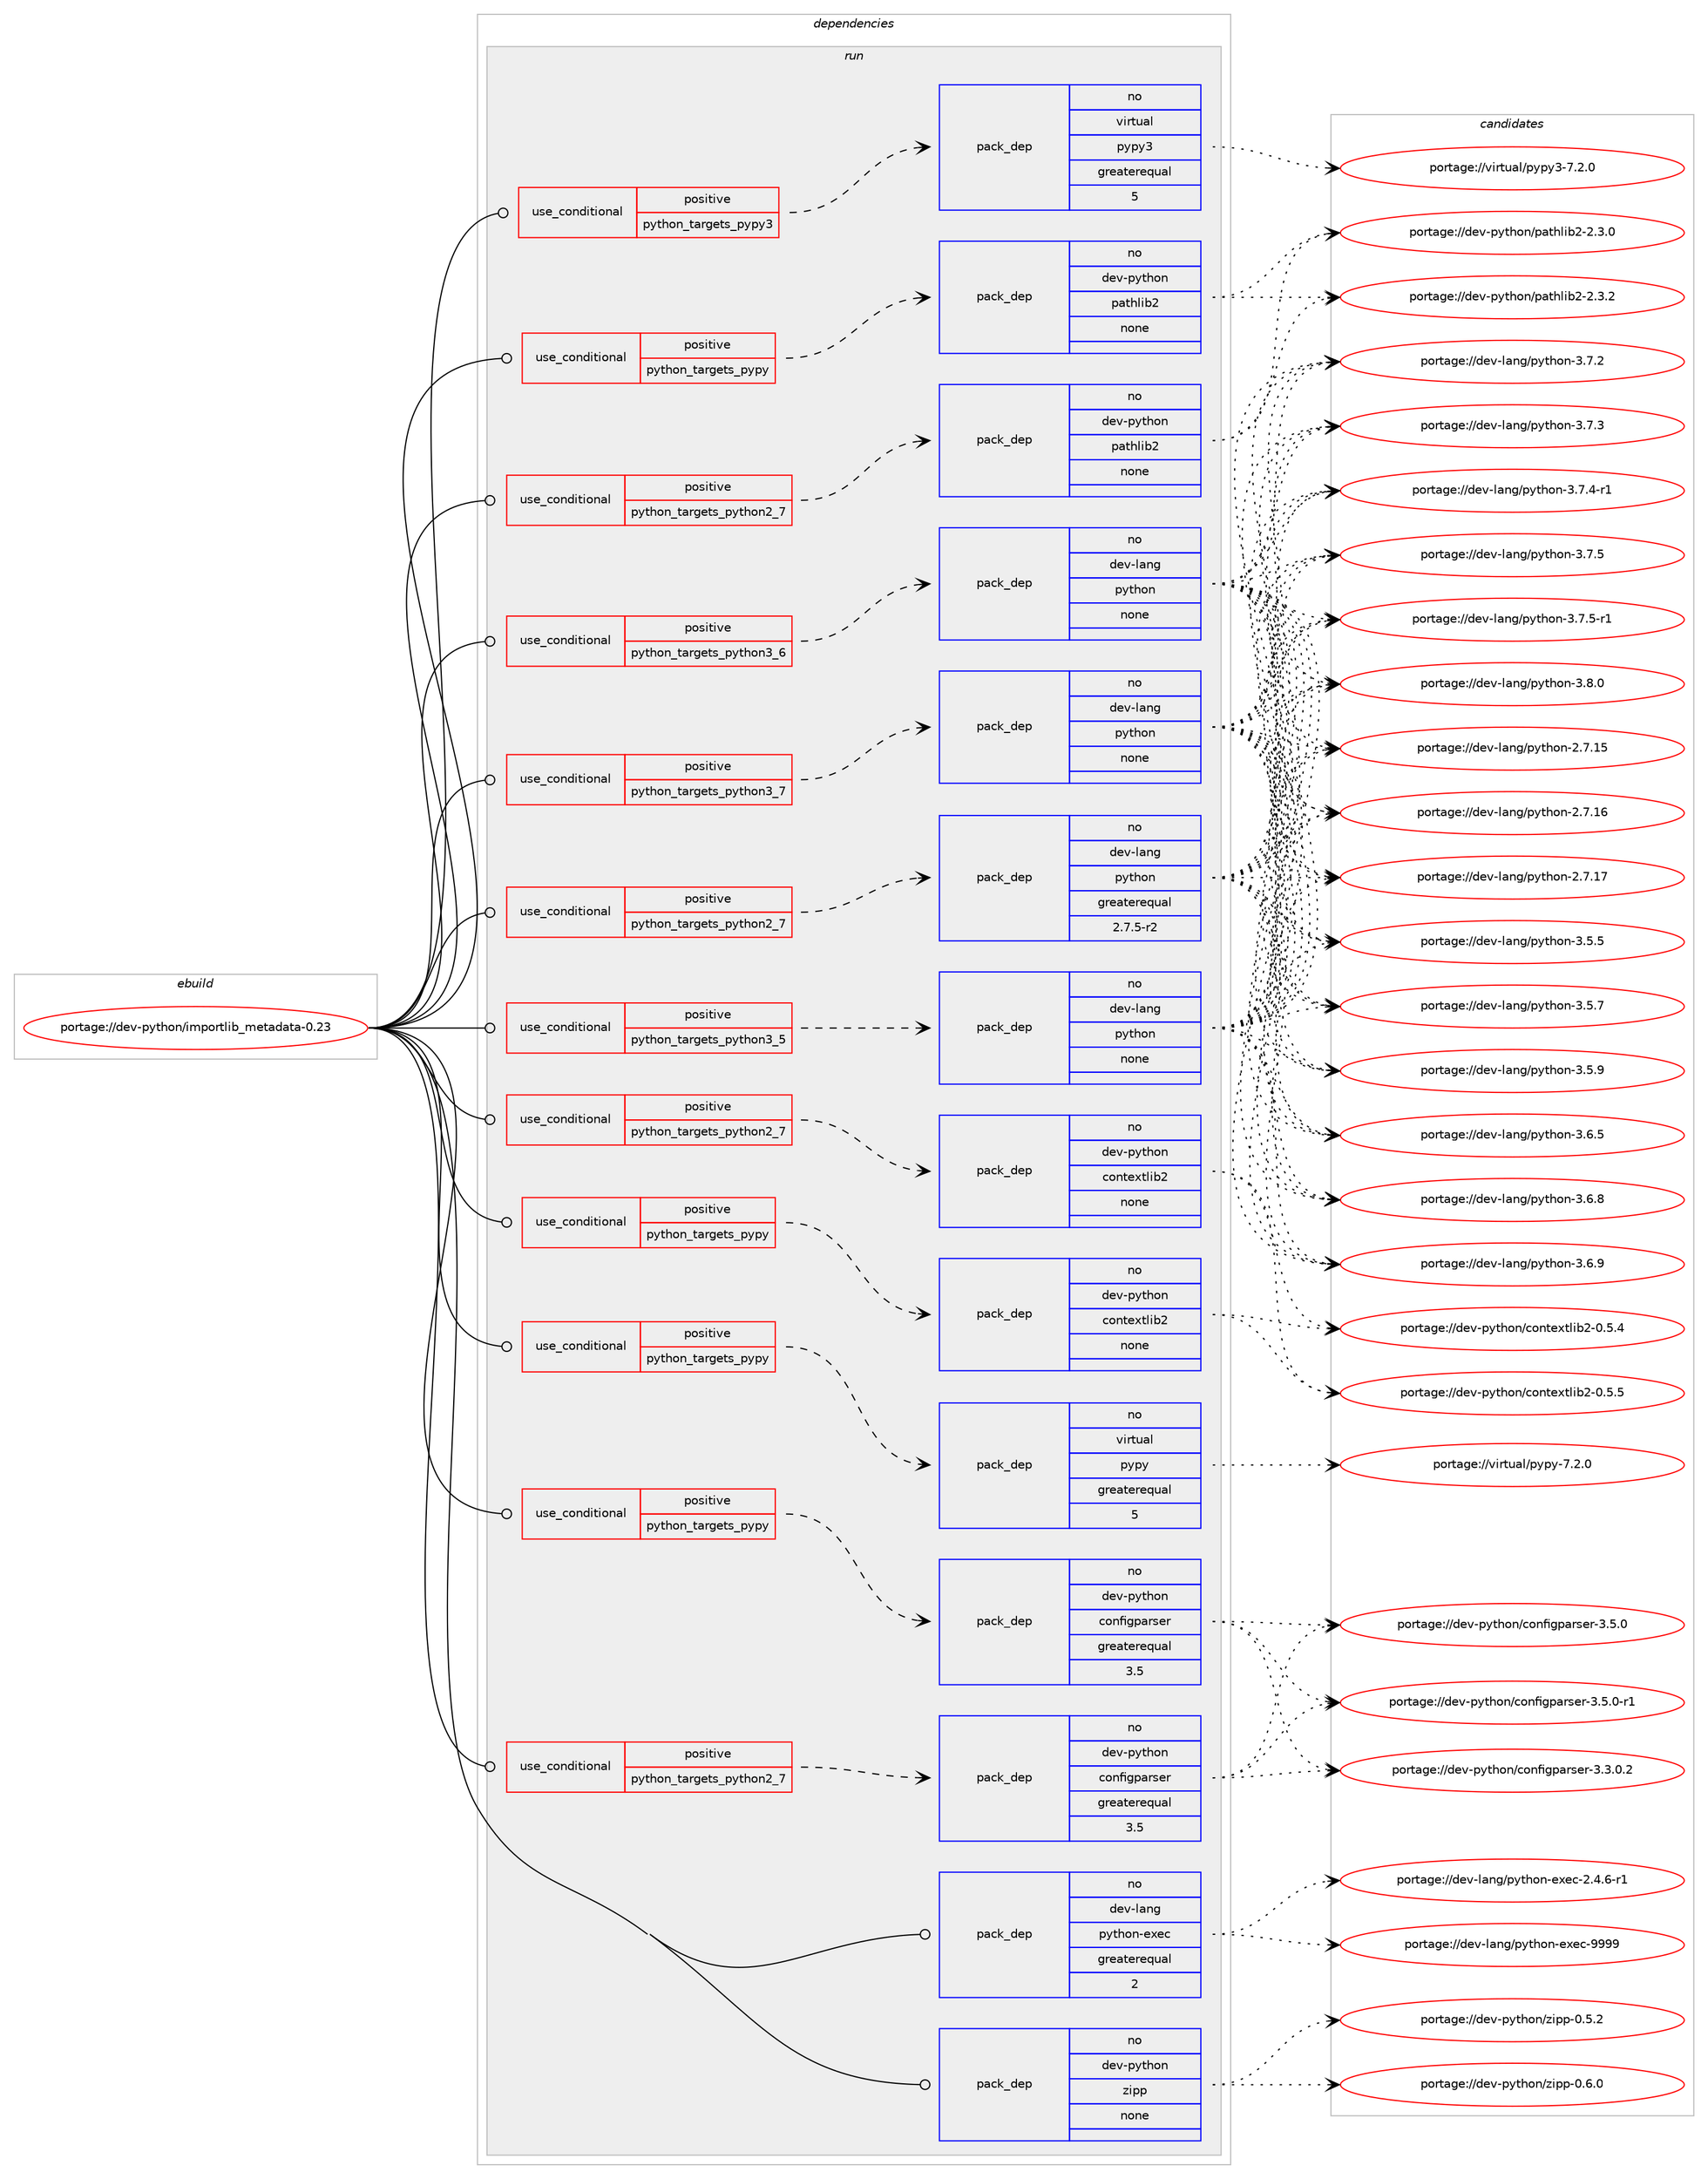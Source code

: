 digraph prolog {

# *************
# Graph options
# *************

newrank=true;
concentrate=true;
compound=true;
graph [rankdir=LR,fontname=Helvetica,fontsize=10,ranksep=1.5];#, ranksep=2.5, nodesep=0.2];
edge  [arrowhead=vee];
node  [fontname=Helvetica,fontsize=10];

# **********
# The ebuild
# **********

subgraph cluster_leftcol {
color=gray;
rank=same;
label=<<i>ebuild</i>>;
id [label="portage://dev-python/importlib_metadata-0.23", color=red, width=4, href="../dev-python/importlib_metadata-0.23.svg"];
}

# ****************
# The dependencies
# ****************

subgraph cluster_midcol {
color=gray;
label=<<i>dependencies</i>>;
subgraph cluster_compile {
fillcolor="#eeeeee";
style=filled;
label=<<i>compile</i>>;
}
subgraph cluster_compileandrun {
fillcolor="#eeeeee";
style=filled;
label=<<i>compile and run</i>>;
}
subgraph cluster_run {
fillcolor="#eeeeee";
style=filled;
label=<<i>run</i>>;
subgraph cond30084 {
dependency144224 [label=<<TABLE BORDER="0" CELLBORDER="1" CELLSPACING="0" CELLPADDING="4"><TR><TD ROWSPAN="3" CELLPADDING="10">use_conditional</TD></TR><TR><TD>positive</TD></TR><TR><TD>python_targets_pypy</TD></TR></TABLE>>, shape=none, color=red];
subgraph pack110820 {
dependency144225 [label=<<TABLE BORDER="0" CELLBORDER="1" CELLSPACING="0" CELLPADDING="4" WIDTH="220"><TR><TD ROWSPAN="6" CELLPADDING="30">pack_dep</TD></TR><TR><TD WIDTH="110">no</TD></TR><TR><TD>dev-python</TD></TR><TR><TD>configparser</TD></TR><TR><TD>greaterequal</TD></TR><TR><TD>3.5</TD></TR></TABLE>>, shape=none, color=blue];
}
dependency144224:e -> dependency144225:w [weight=20,style="dashed",arrowhead="vee"];
}
id:e -> dependency144224:w [weight=20,style="solid",arrowhead="odot"];
subgraph cond30085 {
dependency144226 [label=<<TABLE BORDER="0" CELLBORDER="1" CELLSPACING="0" CELLPADDING="4"><TR><TD ROWSPAN="3" CELLPADDING="10">use_conditional</TD></TR><TR><TD>positive</TD></TR><TR><TD>python_targets_pypy</TD></TR></TABLE>>, shape=none, color=red];
subgraph pack110821 {
dependency144227 [label=<<TABLE BORDER="0" CELLBORDER="1" CELLSPACING="0" CELLPADDING="4" WIDTH="220"><TR><TD ROWSPAN="6" CELLPADDING="30">pack_dep</TD></TR><TR><TD WIDTH="110">no</TD></TR><TR><TD>dev-python</TD></TR><TR><TD>contextlib2</TD></TR><TR><TD>none</TD></TR><TR><TD></TD></TR></TABLE>>, shape=none, color=blue];
}
dependency144226:e -> dependency144227:w [weight=20,style="dashed",arrowhead="vee"];
}
id:e -> dependency144226:w [weight=20,style="solid",arrowhead="odot"];
subgraph cond30086 {
dependency144228 [label=<<TABLE BORDER="0" CELLBORDER="1" CELLSPACING="0" CELLPADDING="4"><TR><TD ROWSPAN="3" CELLPADDING="10">use_conditional</TD></TR><TR><TD>positive</TD></TR><TR><TD>python_targets_pypy</TD></TR></TABLE>>, shape=none, color=red];
subgraph pack110822 {
dependency144229 [label=<<TABLE BORDER="0" CELLBORDER="1" CELLSPACING="0" CELLPADDING="4" WIDTH="220"><TR><TD ROWSPAN="6" CELLPADDING="30">pack_dep</TD></TR><TR><TD WIDTH="110">no</TD></TR><TR><TD>dev-python</TD></TR><TR><TD>pathlib2</TD></TR><TR><TD>none</TD></TR><TR><TD></TD></TR></TABLE>>, shape=none, color=blue];
}
dependency144228:e -> dependency144229:w [weight=20,style="dashed",arrowhead="vee"];
}
id:e -> dependency144228:w [weight=20,style="solid",arrowhead="odot"];
subgraph cond30087 {
dependency144230 [label=<<TABLE BORDER="0" CELLBORDER="1" CELLSPACING="0" CELLPADDING="4"><TR><TD ROWSPAN="3" CELLPADDING="10">use_conditional</TD></TR><TR><TD>positive</TD></TR><TR><TD>python_targets_pypy</TD></TR></TABLE>>, shape=none, color=red];
subgraph pack110823 {
dependency144231 [label=<<TABLE BORDER="0" CELLBORDER="1" CELLSPACING="0" CELLPADDING="4" WIDTH="220"><TR><TD ROWSPAN="6" CELLPADDING="30">pack_dep</TD></TR><TR><TD WIDTH="110">no</TD></TR><TR><TD>virtual</TD></TR><TR><TD>pypy</TD></TR><TR><TD>greaterequal</TD></TR><TR><TD>5</TD></TR></TABLE>>, shape=none, color=blue];
}
dependency144230:e -> dependency144231:w [weight=20,style="dashed",arrowhead="vee"];
}
id:e -> dependency144230:w [weight=20,style="solid",arrowhead="odot"];
subgraph cond30088 {
dependency144232 [label=<<TABLE BORDER="0" CELLBORDER="1" CELLSPACING="0" CELLPADDING="4"><TR><TD ROWSPAN="3" CELLPADDING="10">use_conditional</TD></TR><TR><TD>positive</TD></TR><TR><TD>python_targets_pypy3</TD></TR></TABLE>>, shape=none, color=red];
subgraph pack110824 {
dependency144233 [label=<<TABLE BORDER="0" CELLBORDER="1" CELLSPACING="0" CELLPADDING="4" WIDTH="220"><TR><TD ROWSPAN="6" CELLPADDING="30">pack_dep</TD></TR><TR><TD WIDTH="110">no</TD></TR><TR><TD>virtual</TD></TR><TR><TD>pypy3</TD></TR><TR><TD>greaterequal</TD></TR><TR><TD>5</TD></TR></TABLE>>, shape=none, color=blue];
}
dependency144232:e -> dependency144233:w [weight=20,style="dashed",arrowhead="vee"];
}
id:e -> dependency144232:w [weight=20,style="solid",arrowhead="odot"];
subgraph cond30089 {
dependency144234 [label=<<TABLE BORDER="0" CELLBORDER="1" CELLSPACING="0" CELLPADDING="4"><TR><TD ROWSPAN="3" CELLPADDING="10">use_conditional</TD></TR><TR><TD>positive</TD></TR><TR><TD>python_targets_python2_7</TD></TR></TABLE>>, shape=none, color=red];
subgraph pack110825 {
dependency144235 [label=<<TABLE BORDER="0" CELLBORDER="1" CELLSPACING="0" CELLPADDING="4" WIDTH="220"><TR><TD ROWSPAN="6" CELLPADDING="30">pack_dep</TD></TR><TR><TD WIDTH="110">no</TD></TR><TR><TD>dev-lang</TD></TR><TR><TD>python</TD></TR><TR><TD>greaterequal</TD></TR><TR><TD>2.7.5-r2</TD></TR></TABLE>>, shape=none, color=blue];
}
dependency144234:e -> dependency144235:w [weight=20,style="dashed",arrowhead="vee"];
}
id:e -> dependency144234:w [weight=20,style="solid",arrowhead="odot"];
subgraph cond30090 {
dependency144236 [label=<<TABLE BORDER="0" CELLBORDER="1" CELLSPACING="0" CELLPADDING="4"><TR><TD ROWSPAN="3" CELLPADDING="10">use_conditional</TD></TR><TR><TD>positive</TD></TR><TR><TD>python_targets_python2_7</TD></TR></TABLE>>, shape=none, color=red];
subgraph pack110826 {
dependency144237 [label=<<TABLE BORDER="0" CELLBORDER="1" CELLSPACING="0" CELLPADDING="4" WIDTH="220"><TR><TD ROWSPAN="6" CELLPADDING="30">pack_dep</TD></TR><TR><TD WIDTH="110">no</TD></TR><TR><TD>dev-python</TD></TR><TR><TD>configparser</TD></TR><TR><TD>greaterequal</TD></TR><TR><TD>3.5</TD></TR></TABLE>>, shape=none, color=blue];
}
dependency144236:e -> dependency144237:w [weight=20,style="dashed",arrowhead="vee"];
}
id:e -> dependency144236:w [weight=20,style="solid",arrowhead="odot"];
subgraph cond30091 {
dependency144238 [label=<<TABLE BORDER="0" CELLBORDER="1" CELLSPACING="0" CELLPADDING="4"><TR><TD ROWSPAN="3" CELLPADDING="10">use_conditional</TD></TR><TR><TD>positive</TD></TR><TR><TD>python_targets_python2_7</TD></TR></TABLE>>, shape=none, color=red];
subgraph pack110827 {
dependency144239 [label=<<TABLE BORDER="0" CELLBORDER="1" CELLSPACING="0" CELLPADDING="4" WIDTH="220"><TR><TD ROWSPAN="6" CELLPADDING="30">pack_dep</TD></TR><TR><TD WIDTH="110">no</TD></TR><TR><TD>dev-python</TD></TR><TR><TD>contextlib2</TD></TR><TR><TD>none</TD></TR><TR><TD></TD></TR></TABLE>>, shape=none, color=blue];
}
dependency144238:e -> dependency144239:w [weight=20,style="dashed",arrowhead="vee"];
}
id:e -> dependency144238:w [weight=20,style="solid",arrowhead="odot"];
subgraph cond30092 {
dependency144240 [label=<<TABLE BORDER="0" CELLBORDER="1" CELLSPACING="0" CELLPADDING="4"><TR><TD ROWSPAN="3" CELLPADDING="10">use_conditional</TD></TR><TR><TD>positive</TD></TR><TR><TD>python_targets_python2_7</TD></TR></TABLE>>, shape=none, color=red];
subgraph pack110828 {
dependency144241 [label=<<TABLE BORDER="0" CELLBORDER="1" CELLSPACING="0" CELLPADDING="4" WIDTH="220"><TR><TD ROWSPAN="6" CELLPADDING="30">pack_dep</TD></TR><TR><TD WIDTH="110">no</TD></TR><TR><TD>dev-python</TD></TR><TR><TD>pathlib2</TD></TR><TR><TD>none</TD></TR><TR><TD></TD></TR></TABLE>>, shape=none, color=blue];
}
dependency144240:e -> dependency144241:w [weight=20,style="dashed",arrowhead="vee"];
}
id:e -> dependency144240:w [weight=20,style="solid",arrowhead="odot"];
subgraph cond30093 {
dependency144242 [label=<<TABLE BORDER="0" CELLBORDER="1" CELLSPACING="0" CELLPADDING="4"><TR><TD ROWSPAN="3" CELLPADDING="10">use_conditional</TD></TR><TR><TD>positive</TD></TR><TR><TD>python_targets_python3_5</TD></TR></TABLE>>, shape=none, color=red];
subgraph pack110829 {
dependency144243 [label=<<TABLE BORDER="0" CELLBORDER="1" CELLSPACING="0" CELLPADDING="4" WIDTH="220"><TR><TD ROWSPAN="6" CELLPADDING="30">pack_dep</TD></TR><TR><TD WIDTH="110">no</TD></TR><TR><TD>dev-lang</TD></TR><TR><TD>python</TD></TR><TR><TD>none</TD></TR><TR><TD></TD></TR></TABLE>>, shape=none, color=blue];
}
dependency144242:e -> dependency144243:w [weight=20,style="dashed",arrowhead="vee"];
}
id:e -> dependency144242:w [weight=20,style="solid",arrowhead="odot"];
subgraph cond30094 {
dependency144244 [label=<<TABLE BORDER="0" CELLBORDER="1" CELLSPACING="0" CELLPADDING="4"><TR><TD ROWSPAN="3" CELLPADDING="10">use_conditional</TD></TR><TR><TD>positive</TD></TR><TR><TD>python_targets_python3_6</TD></TR></TABLE>>, shape=none, color=red];
subgraph pack110830 {
dependency144245 [label=<<TABLE BORDER="0" CELLBORDER="1" CELLSPACING="0" CELLPADDING="4" WIDTH="220"><TR><TD ROWSPAN="6" CELLPADDING="30">pack_dep</TD></TR><TR><TD WIDTH="110">no</TD></TR><TR><TD>dev-lang</TD></TR><TR><TD>python</TD></TR><TR><TD>none</TD></TR><TR><TD></TD></TR></TABLE>>, shape=none, color=blue];
}
dependency144244:e -> dependency144245:w [weight=20,style="dashed",arrowhead="vee"];
}
id:e -> dependency144244:w [weight=20,style="solid",arrowhead="odot"];
subgraph cond30095 {
dependency144246 [label=<<TABLE BORDER="0" CELLBORDER="1" CELLSPACING="0" CELLPADDING="4"><TR><TD ROWSPAN="3" CELLPADDING="10">use_conditional</TD></TR><TR><TD>positive</TD></TR><TR><TD>python_targets_python3_7</TD></TR></TABLE>>, shape=none, color=red];
subgraph pack110831 {
dependency144247 [label=<<TABLE BORDER="0" CELLBORDER="1" CELLSPACING="0" CELLPADDING="4" WIDTH="220"><TR><TD ROWSPAN="6" CELLPADDING="30">pack_dep</TD></TR><TR><TD WIDTH="110">no</TD></TR><TR><TD>dev-lang</TD></TR><TR><TD>python</TD></TR><TR><TD>none</TD></TR><TR><TD></TD></TR></TABLE>>, shape=none, color=blue];
}
dependency144246:e -> dependency144247:w [weight=20,style="dashed",arrowhead="vee"];
}
id:e -> dependency144246:w [weight=20,style="solid",arrowhead="odot"];
subgraph pack110832 {
dependency144248 [label=<<TABLE BORDER="0" CELLBORDER="1" CELLSPACING="0" CELLPADDING="4" WIDTH="220"><TR><TD ROWSPAN="6" CELLPADDING="30">pack_dep</TD></TR><TR><TD WIDTH="110">no</TD></TR><TR><TD>dev-lang</TD></TR><TR><TD>python-exec</TD></TR><TR><TD>greaterequal</TD></TR><TR><TD>2</TD></TR></TABLE>>, shape=none, color=blue];
}
id:e -> dependency144248:w [weight=20,style="solid",arrowhead="odot"];
subgraph pack110833 {
dependency144249 [label=<<TABLE BORDER="0" CELLBORDER="1" CELLSPACING="0" CELLPADDING="4" WIDTH="220"><TR><TD ROWSPAN="6" CELLPADDING="30">pack_dep</TD></TR><TR><TD WIDTH="110">no</TD></TR><TR><TD>dev-python</TD></TR><TR><TD>zipp</TD></TR><TR><TD>none</TD></TR><TR><TD></TD></TR></TABLE>>, shape=none, color=blue];
}
id:e -> dependency144249:w [weight=20,style="solid",arrowhead="odot"];
}
}

# **************
# The candidates
# **************

subgraph cluster_choices {
rank=same;
color=gray;
label=<<i>candidates</i>>;

subgraph choice110820 {
color=black;
nodesep=1;
choiceportage100101118451121211161041111104799111110102105103112971141151011144551465146484650 [label="portage://dev-python/configparser-3.3.0.2", color=red, width=4,href="../dev-python/configparser-3.3.0.2.svg"];
choiceportage10010111845112121116104111110479911111010210510311297114115101114455146534648 [label="portage://dev-python/configparser-3.5.0", color=red, width=4,href="../dev-python/configparser-3.5.0.svg"];
choiceportage100101118451121211161041111104799111110102105103112971141151011144551465346484511449 [label="portage://dev-python/configparser-3.5.0-r1", color=red, width=4,href="../dev-python/configparser-3.5.0-r1.svg"];
dependency144225:e -> choiceportage100101118451121211161041111104799111110102105103112971141151011144551465146484650:w [style=dotted,weight="100"];
dependency144225:e -> choiceportage10010111845112121116104111110479911111010210510311297114115101114455146534648:w [style=dotted,weight="100"];
dependency144225:e -> choiceportage100101118451121211161041111104799111110102105103112971141151011144551465346484511449:w [style=dotted,weight="100"];
}
subgraph choice110821 {
color=black;
nodesep=1;
choiceportage1001011184511212111610411111047991111101161011201161081059850454846534652 [label="portage://dev-python/contextlib2-0.5.4", color=red, width=4,href="../dev-python/contextlib2-0.5.4.svg"];
choiceportage1001011184511212111610411111047991111101161011201161081059850454846534653 [label="portage://dev-python/contextlib2-0.5.5", color=red, width=4,href="../dev-python/contextlib2-0.5.5.svg"];
dependency144227:e -> choiceportage1001011184511212111610411111047991111101161011201161081059850454846534652:w [style=dotted,weight="100"];
dependency144227:e -> choiceportage1001011184511212111610411111047991111101161011201161081059850454846534653:w [style=dotted,weight="100"];
}
subgraph choice110822 {
color=black;
nodesep=1;
choiceportage1001011184511212111610411111047112971161041081059850455046514648 [label="portage://dev-python/pathlib2-2.3.0", color=red, width=4,href="../dev-python/pathlib2-2.3.0.svg"];
choiceportage1001011184511212111610411111047112971161041081059850455046514650 [label="portage://dev-python/pathlib2-2.3.2", color=red, width=4,href="../dev-python/pathlib2-2.3.2.svg"];
dependency144229:e -> choiceportage1001011184511212111610411111047112971161041081059850455046514648:w [style=dotted,weight="100"];
dependency144229:e -> choiceportage1001011184511212111610411111047112971161041081059850455046514650:w [style=dotted,weight="100"];
}
subgraph choice110823 {
color=black;
nodesep=1;
choiceportage1181051141161179710847112121112121455546504648 [label="portage://virtual/pypy-7.2.0", color=red, width=4,href="../virtual/pypy-7.2.0.svg"];
dependency144231:e -> choiceportage1181051141161179710847112121112121455546504648:w [style=dotted,weight="100"];
}
subgraph choice110824 {
color=black;
nodesep=1;
choiceportage118105114116117971084711212111212151455546504648 [label="portage://virtual/pypy3-7.2.0", color=red, width=4,href="../virtual/pypy3-7.2.0.svg"];
dependency144233:e -> choiceportage118105114116117971084711212111212151455546504648:w [style=dotted,weight="100"];
}
subgraph choice110825 {
color=black;
nodesep=1;
choiceportage10010111845108971101034711212111610411111045504655464953 [label="portage://dev-lang/python-2.7.15", color=red, width=4,href="../dev-lang/python-2.7.15.svg"];
choiceportage10010111845108971101034711212111610411111045504655464954 [label="portage://dev-lang/python-2.7.16", color=red, width=4,href="../dev-lang/python-2.7.16.svg"];
choiceportage10010111845108971101034711212111610411111045504655464955 [label="portage://dev-lang/python-2.7.17", color=red, width=4,href="../dev-lang/python-2.7.17.svg"];
choiceportage100101118451089711010347112121116104111110455146534653 [label="portage://dev-lang/python-3.5.5", color=red, width=4,href="../dev-lang/python-3.5.5.svg"];
choiceportage100101118451089711010347112121116104111110455146534655 [label="portage://dev-lang/python-3.5.7", color=red, width=4,href="../dev-lang/python-3.5.7.svg"];
choiceportage100101118451089711010347112121116104111110455146534657 [label="portage://dev-lang/python-3.5.9", color=red, width=4,href="../dev-lang/python-3.5.9.svg"];
choiceportage100101118451089711010347112121116104111110455146544653 [label="portage://dev-lang/python-3.6.5", color=red, width=4,href="../dev-lang/python-3.6.5.svg"];
choiceportage100101118451089711010347112121116104111110455146544656 [label="portage://dev-lang/python-3.6.8", color=red, width=4,href="../dev-lang/python-3.6.8.svg"];
choiceportage100101118451089711010347112121116104111110455146544657 [label="portage://dev-lang/python-3.6.9", color=red, width=4,href="../dev-lang/python-3.6.9.svg"];
choiceportage100101118451089711010347112121116104111110455146554650 [label="portage://dev-lang/python-3.7.2", color=red, width=4,href="../dev-lang/python-3.7.2.svg"];
choiceportage100101118451089711010347112121116104111110455146554651 [label="portage://dev-lang/python-3.7.3", color=red, width=4,href="../dev-lang/python-3.7.3.svg"];
choiceportage1001011184510897110103471121211161041111104551465546524511449 [label="portage://dev-lang/python-3.7.4-r1", color=red, width=4,href="../dev-lang/python-3.7.4-r1.svg"];
choiceportage100101118451089711010347112121116104111110455146554653 [label="portage://dev-lang/python-3.7.5", color=red, width=4,href="../dev-lang/python-3.7.5.svg"];
choiceportage1001011184510897110103471121211161041111104551465546534511449 [label="portage://dev-lang/python-3.7.5-r1", color=red, width=4,href="../dev-lang/python-3.7.5-r1.svg"];
choiceportage100101118451089711010347112121116104111110455146564648 [label="portage://dev-lang/python-3.8.0", color=red, width=4,href="../dev-lang/python-3.8.0.svg"];
dependency144235:e -> choiceportage10010111845108971101034711212111610411111045504655464953:w [style=dotted,weight="100"];
dependency144235:e -> choiceportage10010111845108971101034711212111610411111045504655464954:w [style=dotted,weight="100"];
dependency144235:e -> choiceportage10010111845108971101034711212111610411111045504655464955:w [style=dotted,weight="100"];
dependency144235:e -> choiceportage100101118451089711010347112121116104111110455146534653:w [style=dotted,weight="100"];
dependency144235:e -> choiceportage100101118451089711010347112121116104111110455146534655:w [style=dotted,weight="100"];
dependency144235:e -> choiceportage100101118451089711010347112121116104111110455146534657:w [style=dotted,weight="100"];
dependency144235:e -> choiceportage100101118451089711010347112121116104111110455146544653:w [style=dotted,weight="100"];
dependency144235:e -> choiceportage100101118451089711010347112121116104111110455146544656:w [style=dotted,weight="100"];
dependency144235:e -> choiceportage100101118451089711010347112121116104111110455146544657:w [style=dotted,weight="100"];
dependency144235:e -> choiceportage100101118451089711010347112121116104111110455146554650:w [style=dotted,weight="100"];
dependency144235:e -> choiceportage100101118451089711010347112121116104111110455146554651:w [style=dotted,weight="100"];
dependency144235:e -> choiceportage1001011184510897110103471121211161041111104551465546524511449:w [style=dotted,weight="100"];
dependency144235:e -> choiceportage100101118451089711010347112121116104111110455146554653:w [style=dotted,weight="100"];
dependency144235:e -> choiceportage1001011184510897110103471121211161041111104551465546534511449:w [style=dotted,weight="100"];
dependency144235:e -> choiceportage100101118451089711010347112121116104111110455146564648:w [style=dotted,weight="100"];
}
subgraph choice110826 {
color=black;
nodesep=1;
choiceportage100101118451121211161041111104799111110102105103112971141151011144551465146484650 [label="portage://dev-python/configparser-3.3.0.2", color=red, width=4,href="../dev-python/configparser-3.3.0.2.svg"];
choiceportage10010111845112121116104111110479911111010210510311297114115101114455146534648 [label="portage://dev-python/configparser-3.5.0", color=red, width=4,href="../dev-python/configparser-3.5.0.svg"];
choiceportage100101118451121211161041111104799111110102105103112971141151011144551465346484511449 [label="portage://dev-python/configparser-3.5.0-r1", color=red, width=4,href="../dev-python/configparser-3.5.0-r1.svg"];
dependency144237:e -> choiceportage100101118451121211161041111104799111110102105103112971141151011144551465146484650:w [style=dotted,weight="100"];
dependency144237:e -> choiceportage10010111845112121116104111110479911111010210510311297114115101114455146534648:w [style=dotted,weight="100"];
dependency144237:e -> choiceportage100101118451121211161041111104799111110102105103112971141151011144551465346484511449:w [style=dotted,weight="100"];
}
subgraph choice110827 {
color=black;
nodesep=1;
choiceportage1001011184511212111610411111047991111101161011201161081059850454846534652 [label="portage://dev-python/contextlib2-0.5.4", color=red, width=4,href="../dev-python/contextlib2-0.5.4.svg"];
choiceportage1001011184511212111610411111047991111101161011201161081059850454846534653 [label="portage://dev-python/contextlib2-0.5.5", color=red, width=4,href="../dev-python/contextlib2-0.5.5.svg"];
dependency144239:e -> choiceportage1001011184511212111610411111047991111101161011201161081059850454846534652:w [style=dotted,weight="100"];
dependency144239:e -> choiceportage1001011184511212111610411111047991111101161011201161081059850454846534653:w [style=dotted,weight="100"];
}
subgraph choice110828 {
color=black;
nodesep=1;
choiceportage1001011184511212111610411111047112971161041081059850455046514648 [label="portage://dev-python/pathlib2-2.3.0", color=red, width=4,href="../dev-python/pathlib2-2.3.0.svg"];
choiceportage1001011184511212111610411111047112971161041081059850455046514650 [label="portage://dev-python/pathlib2-2.3.2", color=red, width=4,href="../dev-python/pathlib2-2.3.2.svg"];
dependency144241:e -> choiceportage1001011184511212111610411111047112971161041081059850455046514648:w [style=dotted,weight="100"];
dependency144241:e -> choiceportage1001011184511212111610411111047112971161041081059850455046514650:w [style=dotted,weight="100"];
}
subgraph choice110829 {
color=black;
nodesep=1;
choiceportage10010111845108971101034711212111610411111045504655464953 [label="portage://dev-lang/python-2.7.15", color=red, width=4,href="../dev-lang/python-2.7.15.svg"];
choiceportage10010111845108971101034711212111610411111045504655464954 [label="portage://dev-lang/python-2.7.16", color=red, width=4,href="../dev-lang/python-2.7.16.svg"];
choiceportage10010111845108971101034711212111610411111045504655464955 [label="portage://dev-lang/python-2.7.17", color=red, width=4,href="../dev-lang/python-2.7.17.svg"];
choiceportage100101118451089711010347112121116104111110455146534653 [label="portage://dev-lang/python-3.5.5", color=red, width=4,href="../dev-lang/python-3.5.5.svg"];
choiceportage100101118451089711010347112121116104111110455146534655 [label="portage://dev-lang/python-3.5.7", color=red, width=4,href="../dev-lang/python-3.5.7.svg"];
choiceportage100101118451089711010347112121116104111110455146534657 [label="portage://dev-lang/python-3.5.9", color=red, width=4,href="../dev-lang/python-3.5.9.svg"];
choiceportage100101118451089711010347112121116104111110455146544653 [label="portage://dev-lang/python-3.6.5", color=red, width=4,href="../dev-lang/python-3.6.5.svg"];
choiceportage100101118451089711010347112121116104111110455146544656 [label="portage://dev-lang/python-3.6.8", color=red, width=4,href="../dev-lang/python-3.6.8.svg"];
choiceportage100101118451089711010347112121116104111110455146544657 [label="portage://dev-lang/python-3.6.9", color=red, width=4,href="../dev-lang/python-3.6.9.svg"];
choiceportage100101118451089711010347112121116104111110455146554650 [label="portage://dev-lang/python-3.7.2", color=red, width=4,href="../dev-lang/python-3.7.2.svg"];
choiceportage100101118451089711010347112121116104111110455146554651 [label="portage://dev-lang/python-3.7.3", color=red, width=4,href="../dev-lang/python-3.7.3.svg"];
choiceportage1001011184510897110103471121211161041111104551465546524511449 [label="portage://dev-lang/python-3.7.4-r1", color=red, width=4,href="../dev-lang/python-3.7.4-r1.svg"];
choiceportage100101118451089711010347112121116104111110455146554653 [label="portage://dev-lang/python-3.7.5", color=red, width=4,href="../dev-lang/python-3.7.5.svg"];
choiceportage1001011184510897110103471121211161041111104551465546534511449 [label="portage://dev-lang/python-3.7.5-r1", color=red, width=4,href="../dev-lang/python-3.7.5-r1.svg"];
choiceportage100101118451089711010347112121116104111110455146564648 [label="portage://dev-lang/python-3.8.0", color=red, width=4,href="../dev-lang/python-3.8.0.svg"];
dependency144243:e -> choiceportage10010111845108971101034711212111610411111045504655464953:w [style=dotted,weight="100"];
dependency144243:e -> choiceportage10010111845108971101034711212111610411111045504655464954:w [style=dotted,weight="100"];
dependency144243:e -> choiceportage10010111845108971101034711212111610411111045504655464955:w [style=dotted,weight="100"];
dependency144243:e -> choiceportage100101118451089711010347112121116104111110455146534653:w [style=dotted,weight="100"];
dependency144243:e -> choiceportage100101118451089711010347112121116104111110455146534655:w [style=dotted,weight="100"];
dependency144243:e -> choiceportage100101118451089711010347112121116104111110455146534657:w [style=dotted,weight="100"];
dependency144243:e -> choiceportage100101118451089711010347112121116104111110455146544653:w [style=dotted,weight="100"];
dependency144243:e -> choiceportage100101118451089711010347112121116104111110455146544656:w [style=dotted,weight="100"];
dependency144243:e -> choiceportage100101118451089711010347112121116104111110455146544657:w [style=dotted,weight="100"];
dependency144243:e -> choiceportage100101118451089711010347112121116104111110455146554650:w [style=dotted,weight="100"];
dependency144243:e -> choiceportage100101118451089711010347112121116104111110455146554651:w [style=dotted,weight="100"];
dependency144243:e -> choiceportage1001011184510897110103471121211161041111104551465546524511449:w [style=dotted,weight="100"];
dependency144243:e -> choiceportage100101118451089711010347112121116104111110455146554653:w [style=dotted,weight="100"];
dependency144243:e -> choiceportage1001011184510897110103471121211161041111104551465546534511449:w [style=dotted,weight="100"];
dependency144243:e -> choiceportage100101118451089711010347112121116104111110455146564648:w [style=dotted,weight="100"];
}
subgraph choice110830 {
color=black;
nodesep=1;
choiceportage10010111845108971101034711212111610411111045504655464953 [label="portage://dev-lang/python-2.7.15", color=red, width=4,href="../dev-lang/python-2.7.15.svg"];
choiceportage10010111845108971101034711212111610411111045504655464954 [label="portage://dev-lang/python-2.7.16", color=red, width=4,href="../dev-lang/python-2.7.16.svg"];
choiceportage10010111845108971101034711212111610411111045504655464955 [label="portage://dev-lang/python-2.7.17", color=red, width=4,href="../dev-lang/python-2.7.17.svg"];
choiceportage100101118451089711010347112121116104111110455146534653 [label="portage://dev-lang/python-3.5.5", color=red, width=4,href="../dev-lang/python-3.5.5.svg"];
choiceportage100101118451089711010347112121116104111110455146534655 [label="portage://dev-lang/python-3.5.7", color=red, width=4,href="../dev-lang/python-3.5.7.svg"];
choiceportage100101118451089711010347112121116104111110455146534657 [label="portage://dev-lang/python-3.5.9", color=red, width=4,href="../dev-lang/python-3.5.9.svg"];
choiceportage100101118451089711010347112121116104111110455146544653 [label="portage://dev-lang/python-3.6.5", color=red, width=4,href="../dev-lang/python-3.6.5.svg"];
choiceportage100101118451089711010347112121116104111110455146544656 [label="portage://dev-lang/python-3.6.8", color=red, width=4,href="../dev-lang/python-3.6.8.svg"];
choiceportage100101118451089711010347112121116104111110455146544657 [label="portage://dev-lang/python-3.6.9", color=red, width=4,href="../dev-lang/python-3.6.9.svg"];
choiceportage100101118451089711010347112121116104111110455146554650 [label="portage://dev-lang/python-3.7.2", color=red, width=4,href="../dev-lang/python-3.7.2.svg"];
choiceportage100101118451089711010347112121116104111110455146554651 [label="portage://dev-lang/python-3.7.3", color=red, width=4,href="../dev-lang/python-3.7.3.svg"];
choiceportage1001011184510897110103471121211161041111104551465546524511449 [label="portage://dev-lang/python-3.7.4-r1", color=red, width=4,href="../dev-lang/python-3.7.4-r1.svg"];
choiceportage100101118451089711010347112121116104111110455146554653 [label="portage://dev-lang/python-3.7.5", color=red, width=4,href="../dev-lang/python-3.7.5.svg"];
choiceportage1001011184510897110103471121211161041111104551465546534511449 [label="portage://dev-lang/python-3.7.5-r1", color=red, width=4,href="../dev-lang/python-3.7.5-r1.svg"];
choiceportage100101118451089711010347112121116104111110455146564648 [label="portage://dev-lang/python-3.8.0", color=red, width=4,href="../dev-lang/python-3.8.0.svg"];
dependency144245:e -> choiceportage10010111845108971101034711212111610411111045504655464953:w [style=dotted,weight="100"];
dependency144245:e -> choiceportage10010111845108971101034711212111610411111045504655464954:w [style=dotted,weight="100"];
dependency144245:e -> choiceportage10010111845108971101034711212111610411111045504655464955:w [style=dotted,weight="100"];
dependency144245:e -> choiceportage100101118451089711010347112121116104111110455146534653:w [style=dotted,weight="100"];
dependency144245:e -> choiceportage100101118451089711010347112121116104111110455146534655:w [style=dotted,weight="100"];
dependency144245:e -> choiceportage100101118451089711010347112121116104111110455146534657:w [style=dotted,weight="100"];
dependency144245:e -> choiceportage100101118451089711010347112121116104111110455146544653:w [style=dotted,weight="100"];
dependency144245:e -> choiceportage100101118451089711010347112121116104111110455146544656:w [style=dotted,weight="100"];
dependency144245:e -> choiceportage100101118451089711010347112121116104111110455146544657:w [style=dotted,weight="100"];
dependency144245:e -> choiceportage100101118451089711010347112121116104111110455146554650:w [style=dotted,weight="100"];
dependency144245:e -> choiceportage100101118451089711010347112121116104111110455146554651:w [style=dotted,weight="100"];
dependency144245:e -> choiceportage1001011184510897110103471121211161041111104551465546524511449:w [style=dotted,weight="100"];
dependency144245:e -> choiceportage100101118451089711010347112121116104111110455146554653:w [style=dotted,weight="100"];
dependency144245:e -> choiceportage1001011184510897110103471121211161041111104551465546534511449:w [style=dotted,weight="100"];
dependency144245:e -> choiceportage100101118451089711010347112121116104111110455146564648:w [style=dotted,weight="100"];
}
subgraph choice110831 {
color=black;
nodesep=1;
choiceportage10010111845108971101034711212111610411111045504655464953 [label="portage://dev-lang/python-2.7.15", color=red, width=4,href="../dev-lang/python-2.7.15.svg"];
choiceportage10010111845108971101034711212111610411111045504655464954 [label="portage://dev-lang/python-2.7.16", color=red, width=4,href="../dev-lang/python-2.7.16.svg"];
choiceportage10010111845108971101034711212111610411111045504655464955 [label="portage://dev-lang/python-2.7.17", color=red, width=4,href="../dev-lang/python-2.7.17.svg"];
choiceportage100101118451089711010347112121116104111110455146534653 [label="portage://dev-lang/python-3.5.5", color=red, width=4,href="../dev-lang/python-3.5.5.svg"];
choiceportage100101118451089711010347112121116104111110455146534655 [label="portage://dev-lang/python-3.5.7", color=red, width=4,href="../dev-lang/python-3.5.7.svg"];
choiceportage100101118451089711010347112121116104111110455146534657 [label="portage://dev-lang/python-3.5.9", color=red, width=4,href="../dev-lang/python-3.5.9.svg"];
choiceportage100101118451089711010347112121116104111110455146544653 [label="portage://dev-lang/python-3.6.5", color=red, width=4,href="../dev-lang/python-3.6.5.svg"];
choiceportage100101118451089711010347112121116104111110455146544656 [label="portage://dev-lang/python-3.6.8", color=red, width=4,href="../dev-lang/python-3.6.8.svg"];
choiceportage100101118451089711010347112121116104111110455146544657 [label="portage://dev-lang/python-3.6.9", color=red, width=4,href="../dev-lang/python-3.6.9.svg"];
choiceportage100101118451089711010347112121116104111110455146554650 [label="portage://dev-lang/python-3.7.2", color=red, width=4,href="../dev-lang/python-3.7.2.svg"];
choiceportage100101118451089711010347112121116104111110455146554651 [label="portage://dev-lang/python-3.7.3", color=red, width=4,href="../dev-lang/python-3.7.3.svg"];
choiceportage1001011184510897110103471121211161041111104551465546524511449 [label="portage://dev-lang/python-3.7.4-r1", color=red, width=4,href="../dev-lang/python-3.7.4-r1.svg"];
choiceportage100101118451089711010347112121116104111110455146554653 [label="portage://dev-lang/python-3.7.5", color=red, width=4,href="../dev-lang/python-3.7.5.svg"];
choiceportage1001011184510897110103471121211161041111104551465546534511449 [label="portage://dev-lang/python-3.7.5-r1", color=red, width=4,href="../dev-lang/python-3.7.5-r1.svg"];
choiceportage100101118451089711010347112121116104111110455146564648 [label="portage://dev-lang/python-3.8.0", color=red, width=4,href="../dev-lang/python-3.8.0.svg"];
dependency144247:e -> choiceportage10010111845108971101034711212111610411111045504655464953:w [style=dotted,weight="100"];
dependency144247:e -> choiceportage10010111845108971101034711212111610411111045504655464954:w [style=dotted,weight="100"];
dependency144247:e -> choiceportage10010111845108971101034711212111610411111045504655464955:w [style=dotted,weight="100"];
dependency144247:e -> choiceportage100101118451089711010347112121116104111110455146534653:w [style=dotted,weight="100"];
dependency144247:e -> choiceportage100101118451089711010347112121116104111110455146534655:w [style=dotted,weight="100"];
dependency144247:e -> choiceportage100101118451089711010347112121116104111110455146534657:w [style=dotted,weight="100"];
dependency144247:e -> choiceportage100101118451089711010347112121116104111110455146544653:w [style=dotted,weight="100"];
dependency144247:e -> choiceportage100101118451089711010347112121116104111110455146544656:w [style=dotted,weight="100"];
dependency144247:e -> choiceportage100101118451089711010347112121116104111110455146544657:w [style=dotted,weight="100"];
dependency144247:e -> choiceportage100101118451089711010347112121116104111110455146554650:w [style=dotted,weight="100"];
dependency144247:e -> choiceportage100101118451089711010347112121116104111110455146554651:w [style=dotted,weight="100"];
dependency144247:e -> choiceportage1001011184510897110103471121211161041111104551465546524511449:w [style=dotted,weight="100"];
dependency144247:e -> choiceportage100101118451089711010347112121116104111110455146554653:w [style=dotted,weight="100"];
dependency144247:e -> choiceportage1001011184510897110103471121211161041111104551465546534511449:w [style=dotted,weight="100"];
dependency144247:e -> choiceportage100101118451089711010347112121116104111110455146564648:w [style=dotted,weight="100"];
}
subgraph choice110832 {
color=black;
nodesep=1;
choiceportage10010111845108971101034711212111610411111045101120101994550465246544511449 [label="portage://dev-lang/python-exec-2.4.6-r1", color=red, width=4,href="../dev-lang/python-exec-2.4.6-r1.svg"];
choiceportage10010111845108971101034711212111610411111045101120101994557575757 [label="portage://dev-lang/python-exec-9999", color=red, width=4,href="../dev-lang/python-exec-9999.svg"];
dependency144248:e -> choiceportage10010111845108971101034711212111610411111045101120101994550465246544511449:w [style=dotted,weight="100"];
dependency144248:e -> choiceportage10010111845108971101034711212111610411111045101120101994557575757:w [style=dotted,weight="100"];
}
subgraph choice110833 {
color=black;
nodesep=1;
choiceportage1001011184511212111610411111047122105112112454846534650 [label="portage://dev-python/zipp-0.5.2", color=red, width=4,href="../dev-python/zipp-0.5.2.svg"];
choiceportage1001011184511212111610411111047122105112112454846544648 [label="portage://dev-python/zipp-0.6.0", color=red, width=4,href="../dev-python/zipp-0.6.0.svg"];
dependency144249:e -> choiceportage1001011184511212111610411111047122105112112454846534650:w [style=dotted,weight="100"];
dependency144249:e -> choiceportage1001011184511212111610411111047122105112112454846544648:w [style=dotted,weight="100"];
}
}

}
